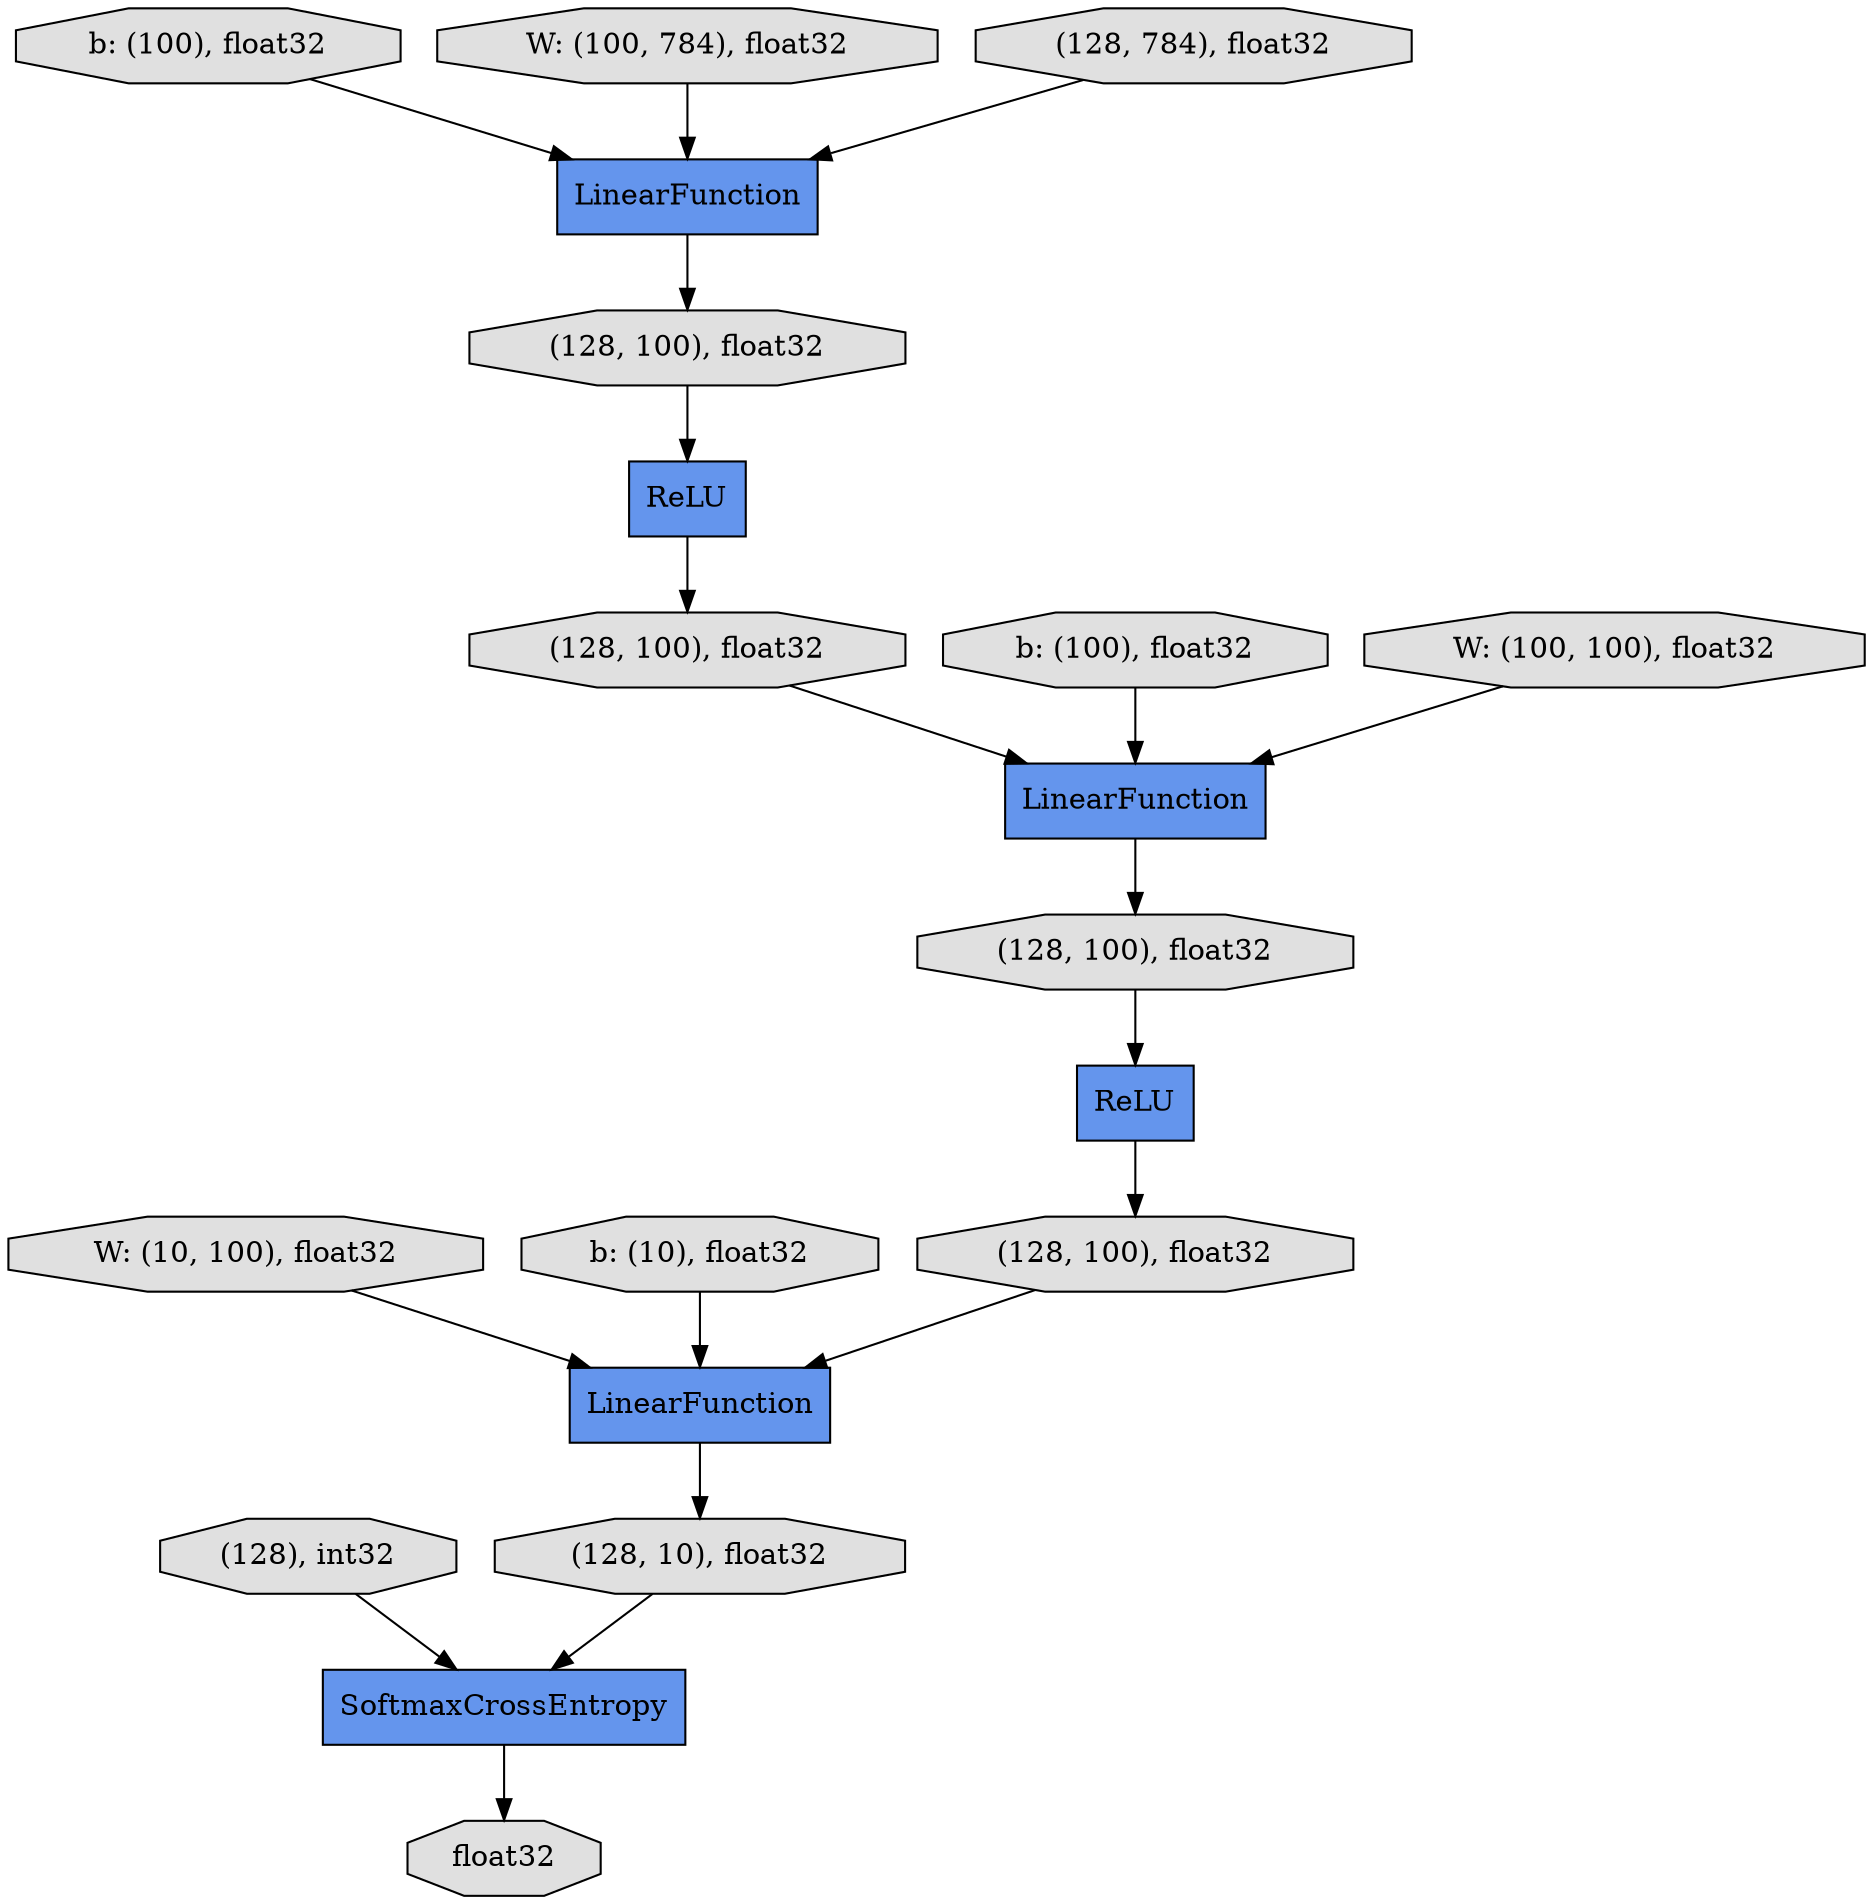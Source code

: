 digraph graphname{rankdir=TB;1782753231872 [label="(128, 100), float32",shape="octagon",fillcolor="#E0E0E0",style="filled"];1782731572224 [label="b: (100), float32",shape="octagon",fillcolor="#E0E0E0",style="filled"];1782753232432 [label="(128, 10), float32",shape="octagon",fillcolor="#E0E0E0",style="filled"];1782753231424 [label="SoftmaxCrossEntropy",shape="record",fillcolor="#6495ED",style="filled"];1782753230920 [label="LinearFunction",shape="record",fillcolor="#6495ED",style="filled"];1782731571776 [label="W: (100, 784), float32",shape="octagon",fillcolor="#E0E0E0",style="filled"];1782753232544 [label="(128), int32",shape="octagon",fillcolor="#E0E0E0",style="filled"];1782753231536 [label="(128, 100), float32",shape="octagon",fillcolor="#E0E0E0",style="filled"];1782753231032 [label="ReLU",shape="record",fillcolor="#6495ED",style="filled"];1782753232096 [label="(128, 100), float32",shape="octagon",fillcolor="#E0E0E0",style="filled"];1782753051368 [label="W: (10, 100), float32",shape="octagon",fillcolor="#E0E0E0",style="filled"];1782753231088 [label="(128, 784), float32",shape="octagon",fillcolor="#E0E0E0",style="filled"];1782753231648 [label="LinearFunction",shape="record",fillcolor="#6495ED",style="filled"];1782753232712 [label="float32",shape="octagon",fillcolor="#E0E0E0",style="filled"];1782753053552 [label="b: (100), float32",shape="octagon",fillcolor="#E0E0E0",style="filled"];1782753232264 [label="LinearFunction",shape="record",fillcolor="#6495ED",style="filled"];1782753231760 [label="ReLU",shape="record",fillcolor="#6495ED",style="filled"];1782753051592 [label="b: (10), float32",shape="octagon",fillcolor="#E0E0E0",style="filled"];1782753054672 [label="W: (100, 100), float32",shape="octagon",fillcolor="#E0E0E0",style="filled"];1782753231256 [label="(128, 100), float32",shape="octagon",fillcolor="#E0E0E0",style="filled"];1782753231648 -> 1782753231872;1782753231256 -> 1782753231032;1782753054672 -> 1782753231648;1782753232544 -> 1782753231424;1782753231032 -> 1782753231536;1782753231872 -> 1782753231760;1782731571776 -> 1782753230920;1782753232096 -> 1782753232264;1782753051368 -> 1782753232264;1782753232264 -> 1782753232432;1782753231760 -> 1782753232096;1782753230920 -> 1782753231256;1782731572224 -> 1782753230920;1782753231088 -> 1782753230920;1782753231536 -> 1782753231648;1782753231424 -> 1782753232712;1782753232432 -> 1782753231424;1782753053552 -> 1782753231648;1782753051592 -> 1782753232264;}